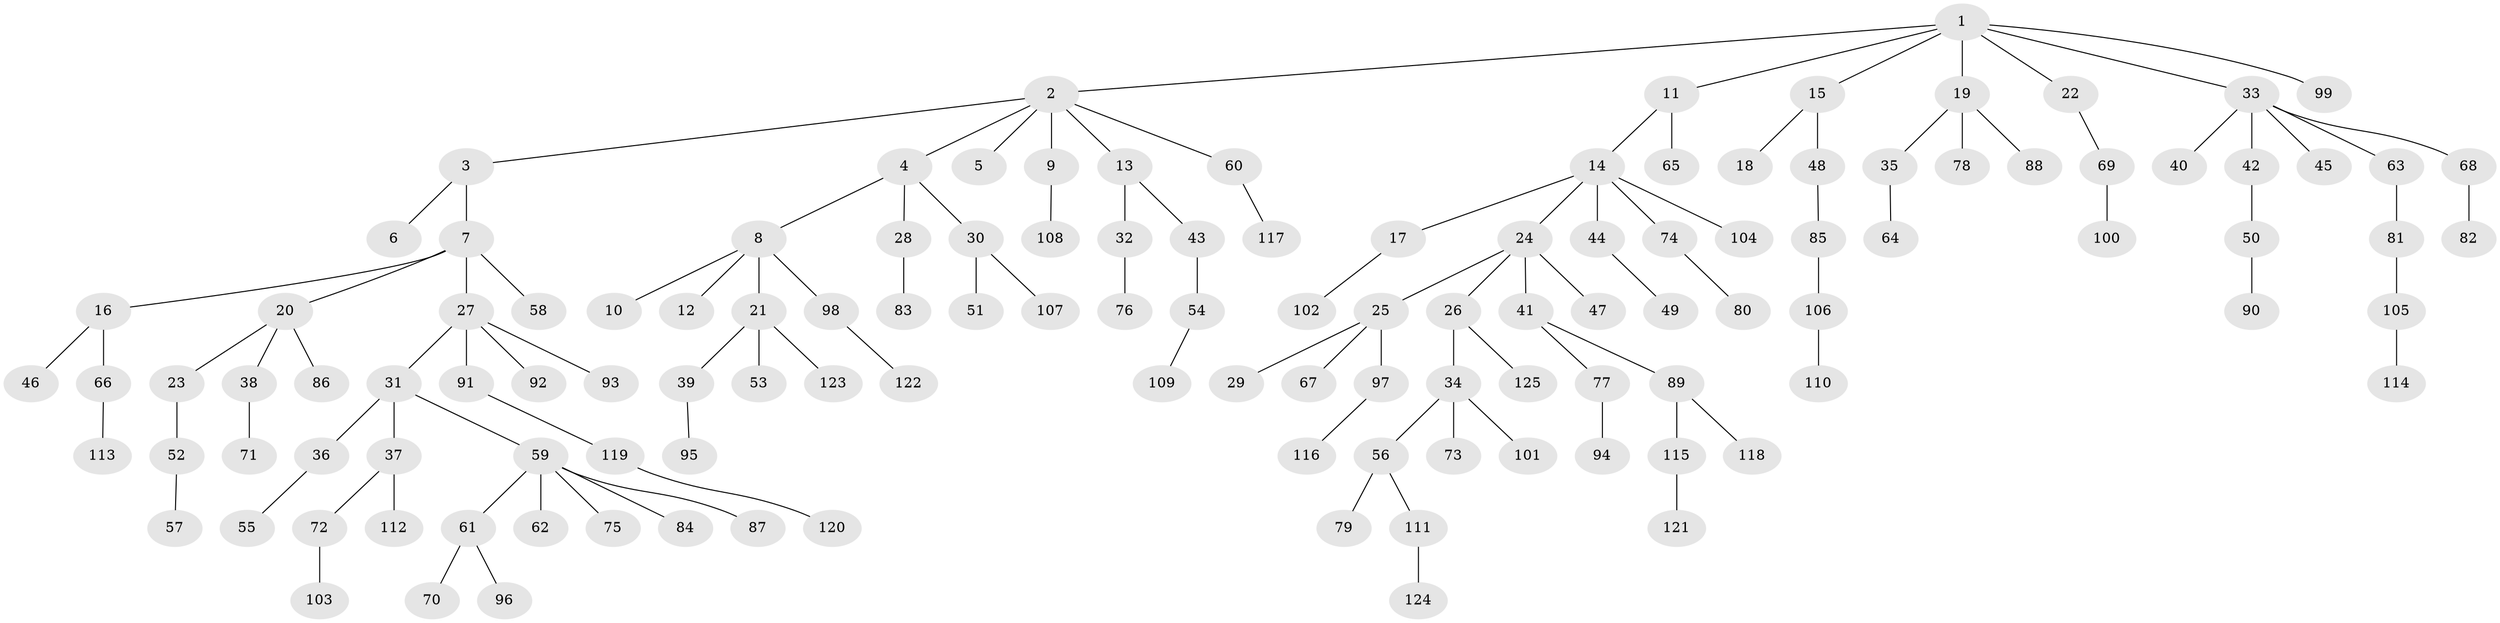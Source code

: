 // Generated by graph-tools (version 1.1) at 2025/36/03/09/25 02:36:53]
// undirected, 125 vertices, 124 edges
graph export_dot {
graph [start="1"]
  node [color=gray90,style=filled];
  1;
  2;
  3;
  4;
  5;
  6;
  7;
  8;
  9;
  10;
  11;
  12;
  13;
  14;
  15;
  16;
  17;
  18;
  19;
  20;
  21;
  22;
  23;
  24;
  25;
  26;
  27;
  28;
  29;
  30;
  31;
  32;
  33;
  34;
  35;
  36;
  37;
  38;
  39;
  40;
  41;
  42;
  43;
  44;
  45;
  46;
  47;
  48;
  49;
  50;
  51;
  52;
  53;
  54;
  55;
  56;
  57;
  58;
  59;
  60;
  61;
  62;
  63;
  64;
  65;
  66;
  67;
  68;
  69;
  70;
  71;
  72;
  73;
  74;
  75;
  76;
  77;
  78;
  79;
  80;
  81;
  82;
  83;
  84;
  85;
  86;
  87;
  88;
  89;
  90;
  91;
  92;
  93;
  94;
  95;
  96;
  97;
  98;
  99;
  100;
  101;
  102;
  103;
  104;
  105;
  106;
  107;
  108;
  109;
  110;
  111;
  112;
  113;
  114;
  115;
  116;
  117;
  118;
  119;
  120;
  121;
  122;
  123;
  124;
  125;
  1 -- 2;
  1 -- 11;
  1 -- 15;
  1 -- 19;
  1 -- 22;
  1 -- 33;
  1 -- 99;
  2 -- 3;
  2 -- 4;
  2 -- 5;
  2 -- 9;
  2 -- 13;
  2 -- 60;
  3 -- 6;
  3 -- 7;
  4 -- 8;
  4 -- 28;
  4 -- 30;
  7 -- 16;
  7 -- 20;
  7 -- 27;
  7 -- 58;
  8 -- 10;
  8 -- 12;
  8 -- 21;
  8 -- 98;
  9 -- 108;
  11 -- 14;
  11 -- 65;
  13 -- 32;
  13 -- 43;
  14 -- 17;
  14 -- 24;
  14 -- 44;
  14 -- 74;
  14 -- 104;
  15 -- 18;
  15 -- 48;
  16 -- 46;
  16 -- 66;
  17 -- 102;
  19 -- 35;
  19 -- 78;
  19 -- 88;
  20 -- 23;
  20 -- 38;
  20 -- 86;
  21 -- 39;
  21 -- 53;
  21 -- 123;
  22 -- 69;
  23 -- 52;
  24 -- 25;
  24 -- 26;
  24 -- 41;
  24 -- 47;
  25 -- 29;
  25 -- 67;
  25 -- 97;
  26 -- 34;
  26 -- 125;
  27 -- 31;
  27 -- 91;
  27 -- 92;
  27 -- 93;
  28 -- 83;
  30 -- 51;
  30 -- 107;
  31 -- 36;
  31 -- 37;
  31 -- 59;
  32 -- 76;
  33 -- 40;
  33 -- 42;
  33 -- 45;
  33 -- 63;
  33 -- 68;
  34 -- 56;
  34 -- 73;
  34 -- 101;
  35 -- 64;
  36 -- 55;
  37 -- 72;
  37 -- 112;
  38 -- 71;
  39 -- 95;
  41 -- 77;
  41 -- 89;
  42 -- 50;
  43 -- 54;
  44 -- 49;
  48 -- 85;
  50 -- 90;
  52 -- 57;
  54 -- 109;
  56 -- 79;
  56 -- 111;
  59 -- 61;
  59 -- 62;
  59 -- 75;
  59 -- 84;
  59 -- 87;
  60 -- 117;
  61 -- 70;
  61 -- 96;
  63 -- 81;
  66 -- 113;
  68 -- 82;
  69 -- 100;
  72 -- 103;
  74 -- 80;
  77 -- 94;
  81 -- 105;
  85 -- 106;
  89 -- 115;
  89 -- 118;
  91 -- 119;
  97 -- 116;
  98 -- 122;
  105 -- 114;
  106 -- 110;
  111 -- 124;
  115 -- 121;
  119 -- 120;
}
